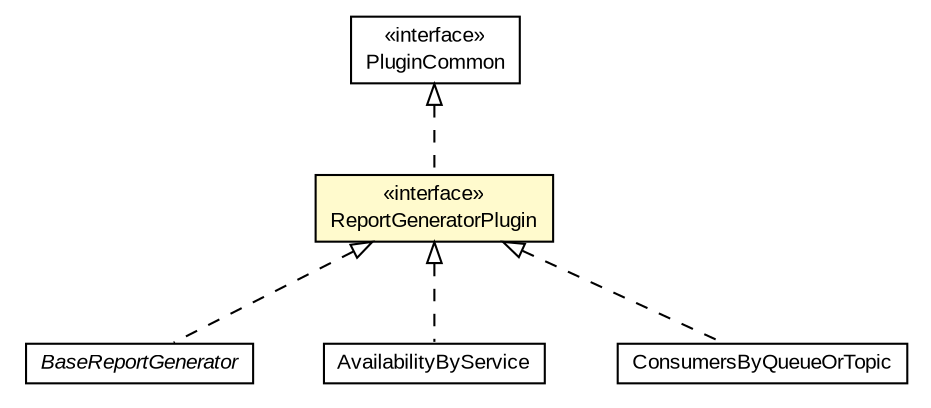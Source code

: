 #!/usr/local/bin/dot
#
# Class diagram 
# Generated by UMLGraph version R5_6-24-gf6e263 (http://www.umlgraph.org/)
#

digraph G {
	edge [fontname="arial",fontsize=10,labelfontname="arial",labelfontsize=10];
	node [fontname="arial",fontsize=10,shape=plaintext];
	nodesep=0.25;
	ranksep=0.5;
	// org.miloss.fgsms.plugins.PluginCommon
	c983803 [label=<<table title="org.miloss.fgsms.plugins.PluginCommon" border="0" cellborder="1" cellspacing="0" cellpadding="2" port="p" href="../PluginCommon.html">
		<tr><td><table border="0" cellspacing="0" cellpadding="1">
<tr><td align="center" balign="center"> &#171;interface&#187; </td></tr>
<tr><td align="center" balign="center"> PluginCommon </td></tr>
		</table></td></tr>
		</table>>, URL="../PluginCommon.html", fontname="arial", fontcolor="black", fontsize=10.0];
	// org.miloss.fgsms.plugins.reporting.ReportGeneratorPlugin
	c983804 [label=<<table title="org.miloss.fgsms.plugins.reporting.ReportGeneratorPlugin" border="0" cellborder="1" cellspacing="0" cellpadding="2" port="p" bgcolor="lemonChiffon" href="./ReportGeneratorPlugin.html">
		<tr><td><table border="0" cellspacing="0" cellpadding="1">
<tr><td align="center" balign="center"> &#171;interface&#187; </td></tr>
<tr><td align="center" balign="center"> ReportGeneratorPlugin </td></tr>
		</table></td></tr>
		</table>>, URL="./ReportGeneratorPlugin.html", fontname="arial", fontcolor="black", fontsize=10.0];
	// org.miloss.fgsms.services.rs.impl.reports.BaseReportGenerator
	c984646 [label=<<table title="org.miloss.fgsms.services.rs.impl.reports.BaseReportGenerator" border="0" cellborder="1" cellspacing="0" cellpadding="2" port="p" href="../../services/rs/impl/reports/BaseReportGenerator.html">
		<tr><td><table border="0" cellspacing="0" cellpadding="1">
<tr><td align="center" balign="center"><font face="arial italic"> BaseReportGenerator </font></td></tr>
		</table></td></tr>
		</table>>, URL="../../services/rs/impl/reports/BaseReportGenerator.html", fontname="arial", fontcolor="black", fontsize=10.0];
	// org.miloss.fgsms.services.rs.impl.reports.AvailabilityByService
	c984647 [label=<<table title="org.miloss.fgsms.services.rs.impl.reports.AvailabilityByService" border="0" cellborder="1" cellspacing="0" cellpadding="2" port="p" href="../../services/rs/impl/reports/AvailabilityByService.html">
		<tr><td><table border="0" cellspacing="0" cellpadding="1">
<tr><td align="center" balign="center"> AvailabilityByService </td></tr>
		</table></td></tr>
		</table>>, URL="../../services/rs/impl/reports/AvailabilityByService.html", fontname="arial", fontcolor="black", fontsize=10.0];
	// org.miloss.fgsms.services.rs.impl.reports.broker.ConsumersByQueueOrTopic
	c984650 [label=<<table title="org.miloss.fgsms.services.rs.impl.reports.broker.ConsumersByQueueOrTopic" border="0" cellborder="1" cellspacing="0" cellpadding="2" port="p" href="../../services/rs/impl/reports/broker/ConsumersByQueueOrTopic.html">
		<tr><td><table border="0" cellspacing="0" cellpadding="1">
<tr><td align="center" balign="center"> ConsumersByQueueOrTopic </td></tr>
		</table></td></tr>
		</table>>, URL="../../services/rs/impl/reports/broker/ConsumersByQueueOrTopic.html", fontname="arial", fontcolor="black", fontsize=10.0];
	//org.miloss.fgsms.plugins.reporting.ReportGeneratorPlugin implements org.miloss.fgsms.plugins.PluginCommon
	c983803:p -> c983804:p [dir=back,arrowtail=empty,style=dashed];
	//org.miloss.fgsms.services.rs.impl.reports.BaseReportGenerator implements org.miloss.fgsms.plugins.reporting.ReportGeneratorPlugin
	c983804:p -> c984646:p [dir=back,arrowtail=empty,style=dashed];
	//org.miloss.fgsms.services.rs.impl.reports.AvailabilityByService implements org.miloss.fgsms.plugins.reporting.ReportGeneratorPlugin
	c983804:p -> c984647:p [dir=back,arrowtail=empty,style=dashed];
	//org.miloss.fgsms.services.rs.impl.reports.broker.ConsumersByQueueOrTopic implements org.miloss.fgsms.plugins.reporting.ReportGeneratorPlugin
	c983804:p -> c984650:p [dir=back,arrowtail=empty,style=dashed];
}

